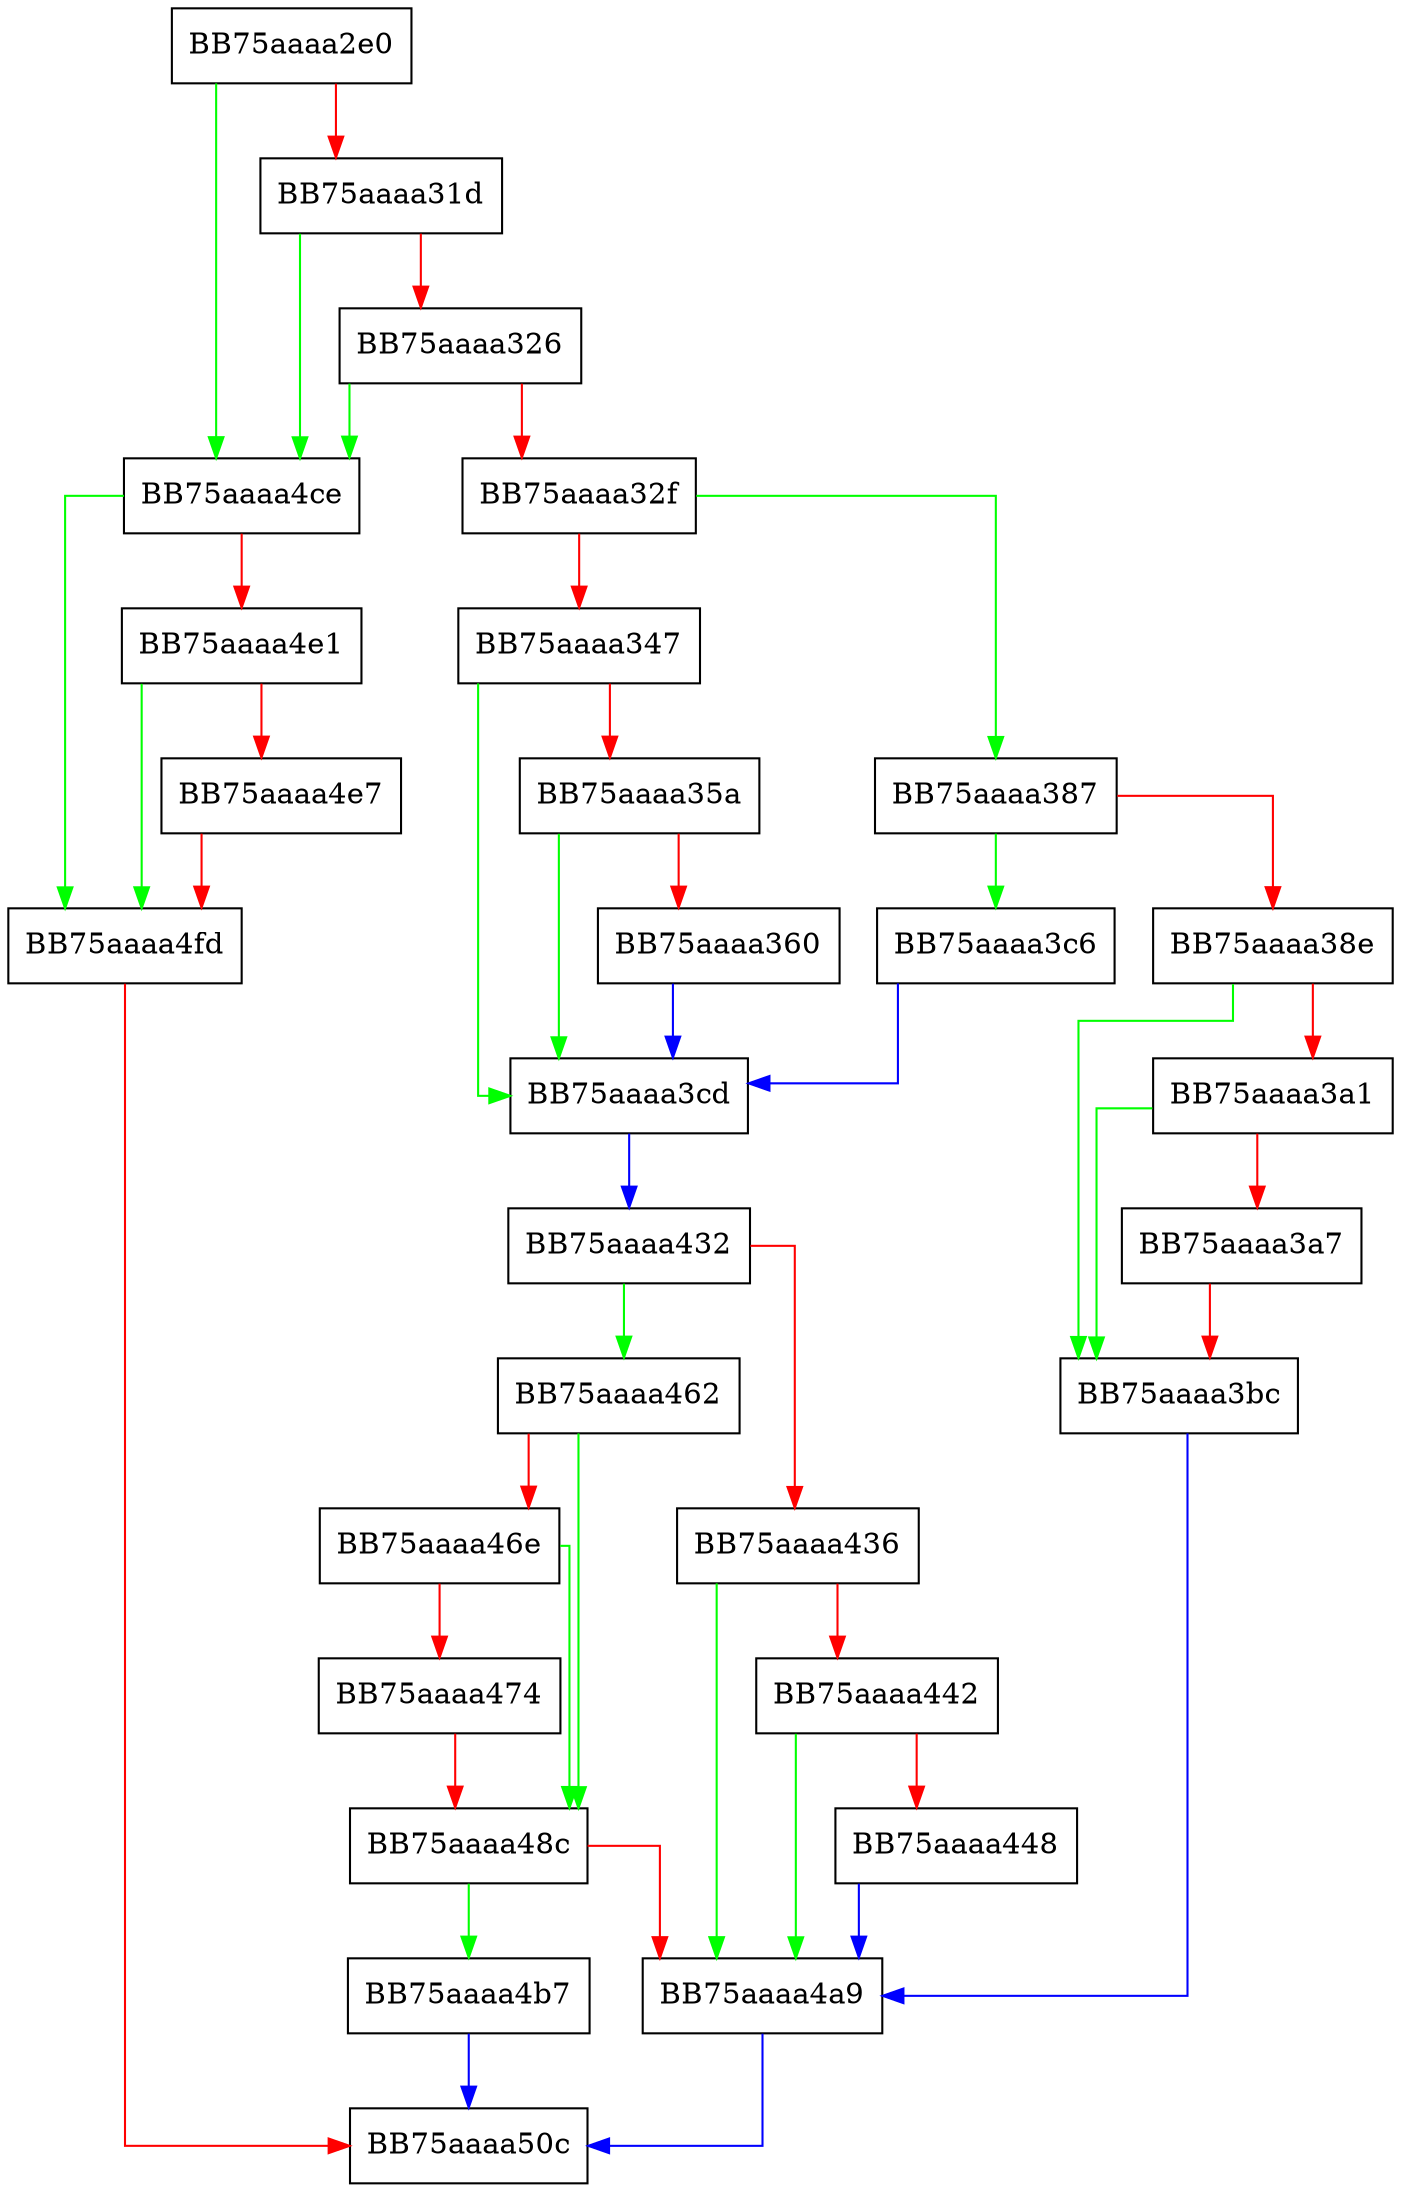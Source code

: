 digraph FindFirstFileRawDiff {
  node [shape="box"];
  graph [splines=ortho];
  BB75aaaa2e0 -> BB75aaaa4ce [color="green"];
  BB75aaaa2e0 -> BB75aaaa31d [color="red"];
  BB75aaaa31d -> BB75aaaa4ce [color="green"];
  BB75aaaa31d -> BB75aaaa326 [color="red"];
  BB75aaaa326 -> BB75aaaa4ce [color="green"];
  BB75aaaa326 -> BB75aaaa32f [color="red"];
  BB75aaaa32f -> BB75aaaa387 [color="green"];
  BB75aaaa32f -> BB75aaaa347 [color="red"];
  BB75aaaa347 -> BB75aaaa3cd [color="green"];
  BB75aaaa347 -> BB75aaaa35a [color="red"];
  BB75aaaa35a -> BB75aaaa3cd [color="green"];
  BB75aaaa35a -> BB75aaaa360 [color="red"];
  BB75aaaa360 -> BB75aaaa3cd [color="blue"];
  BB75aaaa387 -> BB75aaaa3c6 [color="green"];
  BB75aaaa387 -> BB75aaaa38e [color="red"];
  BB75aaaa38e -> BB75aaaa3bc [color="green"];
  BB75aaaa38e -> BB75aaaa3a1 [color="red"];
  BB75aaaa3a1 -> BB75aaaa3bc [color="green"];
  BB75aaaa3a1 -> BB75aaaa3a7 [color="red"];
  BB75aaaa3a7 -> BB75aaaa3bc [color="red"];
  BB75aaaa3bc -> BB75aaaa4a9 [color="blue"];
  BB75aaaa3c6 -> BB75aaaa3cd [color="blue"];
  BB75aaaa3cd -> BB75aaaa432 [color="blue"];
  BB75aaaa432 -> BB75aaaa462 [color="green"];
  BB75aaaa432 -> BB75aaaa436 [color="red"];
  BB75aaaa436 -> BB75aaaa4a9 [color="green"];
  BB75aaaa436 -> BB75aaaa442 [color="red"];
  BB75aaaa442 -> BB75aaaa4a9 [color="green"];
  BB75aaaa442 -> BB75aaaa448 [color="red"];
  BB75aaaa448 -> BB75aaaa4a9 [color="blue"];
  BB75aaaa462 -> BB75aaaa48c [color="green"];
  BB75aaaa462 -> BB75aaaa46e [color="red"];
  BB75aaaa46e -> BB75aaaa48c [color="green"];
  BB75aaaa46e -> BB75aaaa474 [color="red"];
  BB75aaaa474 -> BB75aaaa48c [color="red"];
  BB75aaaa48c -> BB75aaaa4b7 [color="green"];
  BB75aaaa48c -> BB75aaaa4a9 [color="red"];
  BB75aaaa4a9 -> BB75aaaa50c [color="blue"];
  BB75aaaa4b7 -> BB75aaaa50c [color="blue"];
  BB75aaaa4ce -> BB75aaaa4fd [color="green"];
  BB75aaaa4ce -> BB75aaaa4e1 [color="red"];
  BB75aaaa4e1 -> BB75aaaa4fd [color="green"];
  BB75aaaa4e1 -> BB75aaaa4e7 [color="red"];
  BB75aaaa4e7 -> BB75aaaa4fd [color="red"];
  BB75aaaa4fd -> BB75aaaa50c [color="red"];
}